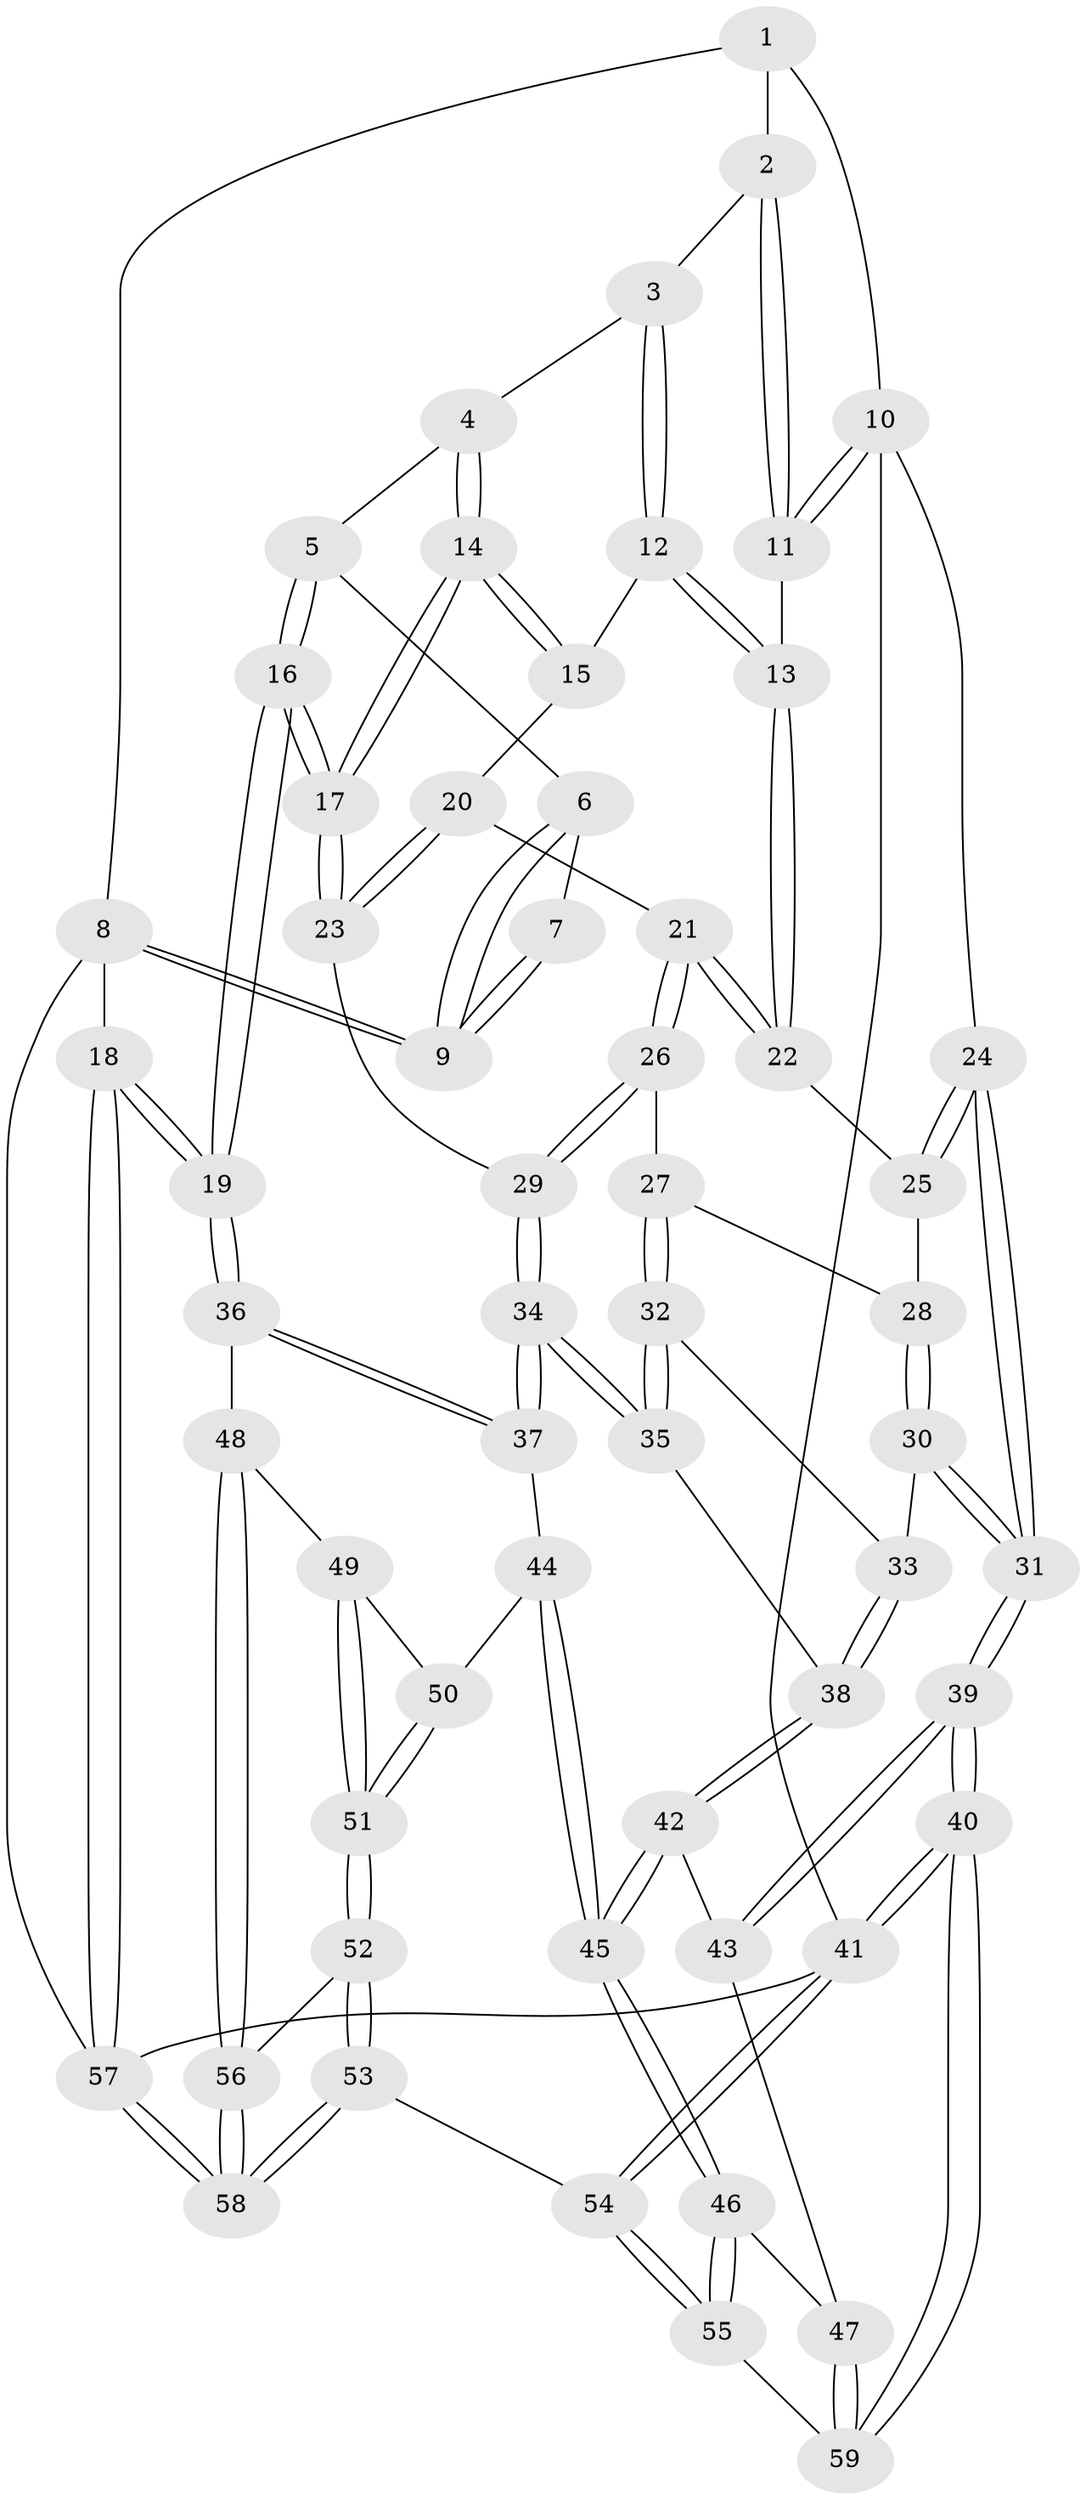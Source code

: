 // Generated by graph-tools (version 1.1) at 2025/16/03/09/25 04:16:45]
// undirected, 59 vertices, 144 edges
graph export_dot {
graph [start="1"]
  node [color=gray90,style=filled];
  1 [pos="+0.9311277066401593+0"];
  2 [pos="+0.7107730342727672+0"];
  3 [pos="+0.7121869351779175+0.0690620059237812"];
  4 [pos="+0.7967884747318275+0.1734707054170811"];
  5 [pos="+0.797857336193311+0.1743612539880471"];
  6 [pos="+0.8598474566220404+0.17473014292960776"];
  7 [pos="+0.9208340975109364+0"];
  8 [pos="+1+0.3712277078694914"];
  9 [pos="+0.9595059880977367+0.21997419590864245"];
  10 [pos="+0+0"];
  11 [pos="+0.32901448817225887+0"];
  12 [pos="+0.6234093578728883+0.19218923194363485"];
  13 [pos="+0.32751643036093075+0.1036174978574556"];
  14 [pos="+0.658290007100627+0.2784273056154379"];
  15 [pos="+0.6271142559442212+0.21868832889756581"];
  16 [pos="+0.7793818019836969+0.5123916033397559"];
  17 [pos="+0.7139737585332946+0.46074603086346605"];
  18 [pos="+0.9727536762911412+0.6532978186363826"];
  19 [pos="+0.8653006399796495+0.6135789947821946"];
  20 [pos="+0.5344649035838831+0.2740282891230807"];
  21 [pos="+0.32860894455606643+0.23589494195630742"];
  22 [pos="+0.30810041734656957+0.16971545798069376"];
  23 [pos="+0.6015106538740301+0.43112461095300314"];
  24 [pos="+0+0.183940762397027"];
  25 [pos="+0.07909603873541556+0.24070791043827067"];
  26 [pos="+0.3397660975251734+0.32726005132864017"];
  27 [pos="+0.1860842488777595+0.43732772340785225"];
  28 [pos="+0.10298980417363+0.3886504826403594"];
  29 [pos="+0.39836678875986625+0.413483731645579"];
  30 [pos="+0+0.49951671164580264"];
  31 [pos="+0+0.5205243603625163"];
  32 [pos="+0.18467101313298934+0.44322134773799343"];
  33 [pos="+0.05747451462224705+0.5228004876839907"];
  34 [pos="+0.36704166700416113+0.579948305175154"];
  35 [pos="+0.2102061533463513+0.5664278371144936"];
  36 [pos="+0.6339078065254807+0.6865534033728758"];
  37 [pos="+0.37978615142108985+0.609812450169239"];
  38 [pos="+0.1592466556406874+0.6061338224506537"];
  39 [pos="+0+0.666510972026106"];
  40 [pos="+0+1"];
  41 [pos="+0+1"];
  42 [pos="+0.1438653176916272+0.6661805111561969"];
  43 [pos="+0.040842178188480134+0.7178033508553396"];
  44 [pos="+0.31938261670238044+0.7446034690802047"];
  45 [pos="+0.26256561822164753+0.7620430900297431"];
  46 [pos="+0.23398444831497034+0.8077479921350641"];
  47 [pos="+0.10519409919314784+0.8324845656134777"];
  48 [pos="+0.6007475804602285+0.7252810618886152"];
  49 [pos="+0.524509012405618+0.750930702263211"];
  50 [pos="+0.34458367411700447+0.7705852590976694"];
  51 [pos="+0.38872567961525467+0.8409729540597849"];
  52 [pos="+0.4047629477835341+0.8855119217417832"];
  53 [pos="+0.3688293780083979+1"];
  54 [pos="+0.2756500051464599+1"];
  55 [pos="+0.25556860934823267+1"];
  56 [pos="+0.5486815773099735+0.8288797190040723"];
  57 [pos="+1+1"];
  58 [pos="+0.5900758589265286+1"];
  59 [pos="+0.090269057236611+0.8802002463014986"];
  1 -- 2;
  1 -- 8;
  1 -- 10;
  2 -- 3;
  2 -- 11;
  2 -- 11;
  3 -- 4;
  3 -- 12;
  3 -- 12;
  4 -- 5;
  4 -- 14;
  4 -- 14;
  5 -- 6;
  5 -- 16;
  5 -- 16;
  6 -- 7;
  6 -- 9;
  6 -- 9;
  7 -- 9;
  7 -- 9;
  8 -- 9;
  8 -- 9;
  8 -- 18;
  8 -- 57;
  10 -- 11;
  10 -- 11;
  10 -- 24;
  10 -- 41;
  11 -- 13;
  12 -- 13;
  12 -- 13;
  12 -- 15;
  13 -- 22;
  13 -- 22;
  14 -- 15;
  14 -- 15;
  14 -- 17;
  14 -- 17;
  15 -- 20;
  16 -- 17;
  16 -- 17;
  16 -- 19;
  16 -- 19;
  17 -- 23;
  17 -- 23;
  18 -- 19;
  18 -- 19;
  18 -- 57;
  18 -- 57;
  19 -- 36;
  19 -- 36;
  20 -- 21;
  20 -- 23;
  20 -- 23;
  21 -- 22;
  21 -- 22;
  21 -- 26;
  21 -- 26;
  22 -- 25;
  23 -- 29;
  24 -- 25;
  24 -- 25;
  24 -- 31;
  24 -- 31;
  25 -- 28;
  26 -- 27;
  26 -- 29;
  26 -- 29;
  27 -- 28;
  27 -- 32;
  27 -- 32;
  28 -- 30;
  28 -- 30;
  29 -- 34;
  29 -- 34;
  30 -- 31;
  30 -- 31;
  30 -- 33;
  31 -- 39;
  31 -- 39;
  32 -- 33;
  32 -- 35;
  32 -- 35;
  33 -- 38;
  33 -- 38;
  34 -- 35;
  34 -- 35;
  34 -- 37;
  34 -- 37;
  35 -- 38;
  36 -- 37;
  36 -- 37;
  36 -- 48;
  37 -- 44;
  38 -- 42;
  38 -- 42;
  39 -- 40;
  39 -- 40;
  39 -- 43;
  39 -- 43;
  40 -- 41;
  40 -- 41;
  40 -- 59;
  40 -- 59;
  41 -- 54;
  41 -- 54;
  41 -- 57;
  42 -- 43;
  42 -- 45;
  42 -- 45;
  43 -- 47;
  44 -- 45;
  44 -- 45;
  44 -- 50;
  45 -- 46;
  45 -- 46;
  46 -- 47;
  46 -- 55;
  46 -- 55;
  47 -- 59;
  47 -- 59;
  48 -- 49;
  48 -- 56;
  48 -- 56;
  49 -- 50;
  49 -- 51;
  49 -- 51;
  50 -- 51;
  50 -- 51;
  51 -- 52;
  51 -- 52;
  52 -- 53;
  52 -- 53;
  52 -- 56;
  53 -- 54;
  53 -- 58;
  53 -- 58;
  54 -- 55;
  54 -- 55;
  55 -- 59;
  56 -- 58;
  56 -- 58;
  57 -- 58;
  57 -- 58;
}
